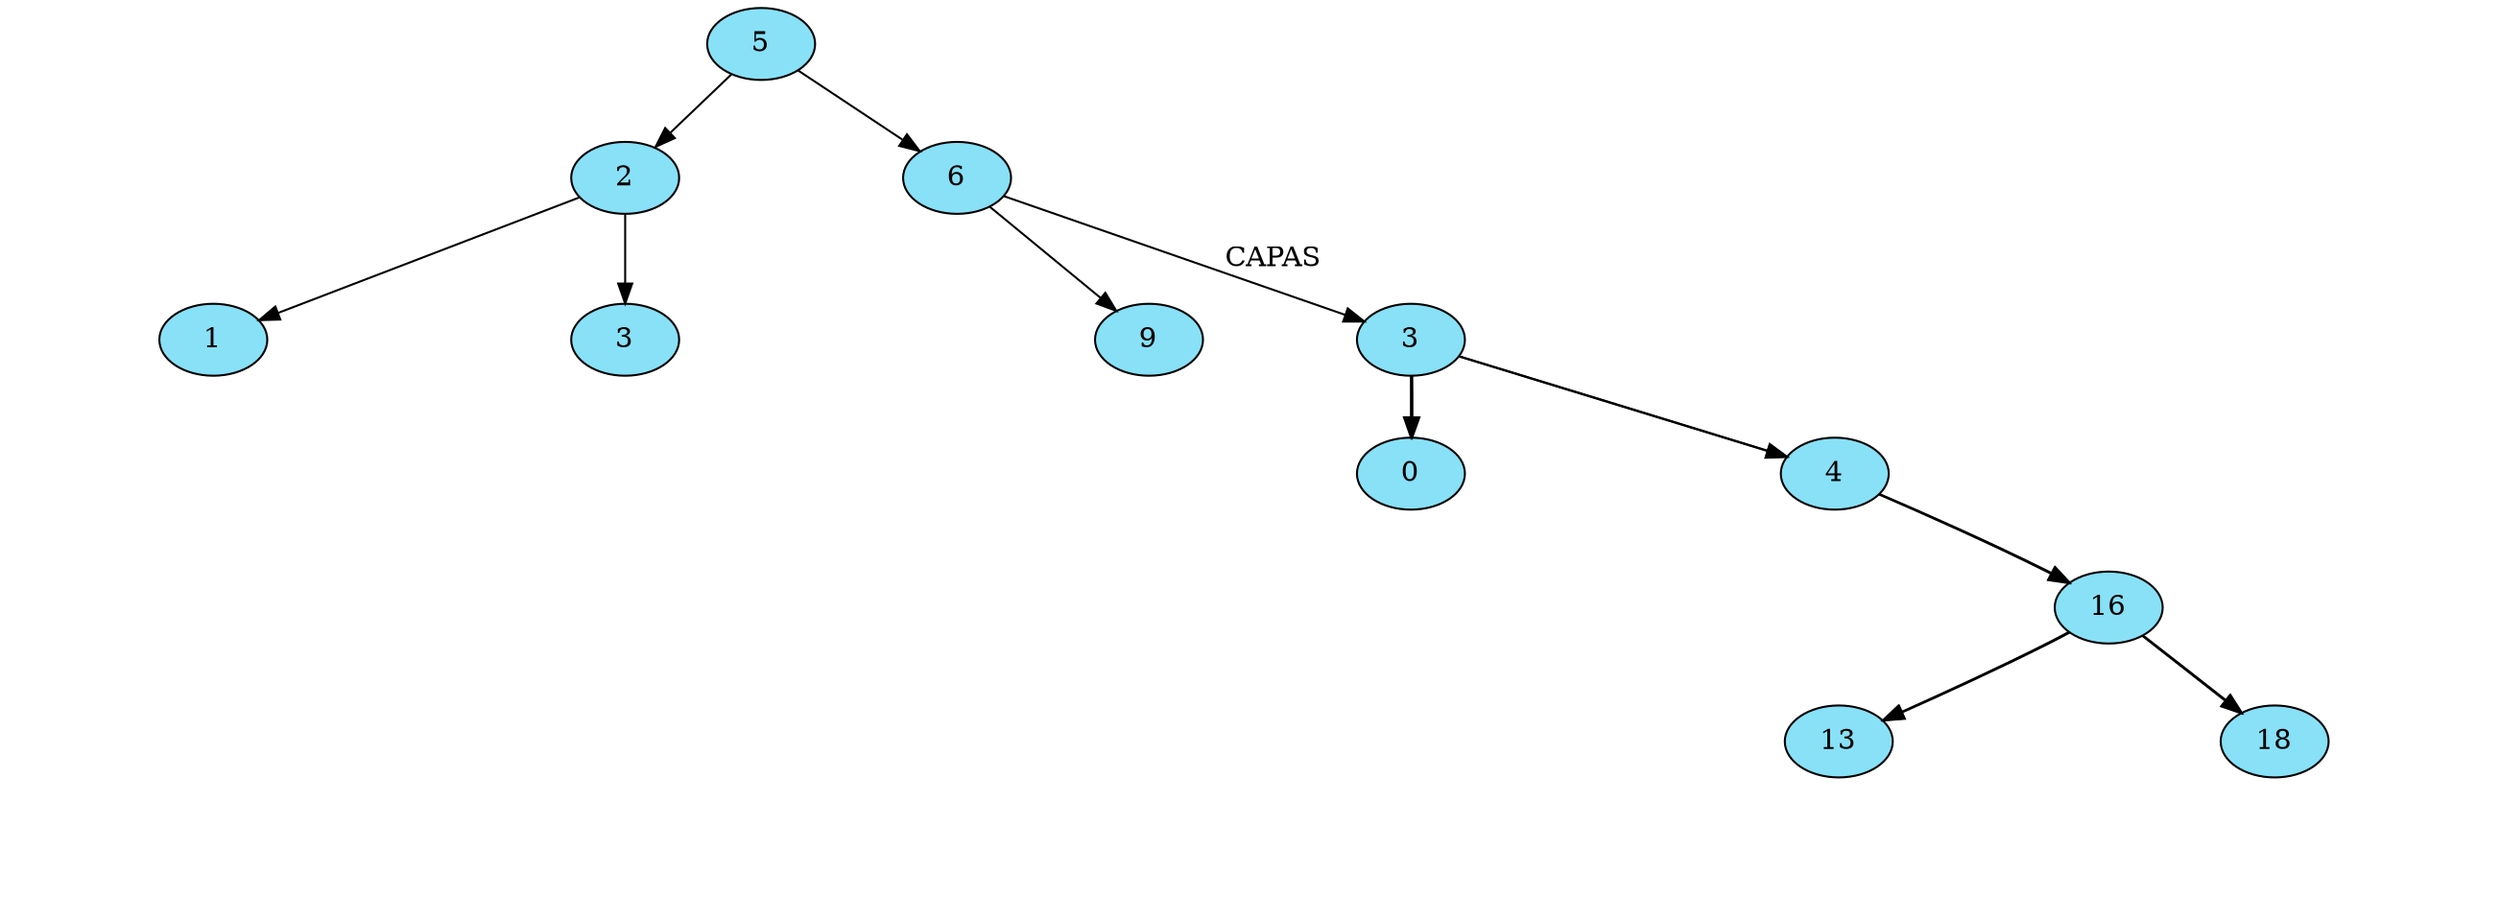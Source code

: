 digraph G {
nodesep=0; 
ranksep=0.4;
node[style = filled fillcolor="#88E1F7"];
	NodoAVL5[ label="5"  ];
	NodoAVL2[ label="2"];
NodoAVL5->NodoAVL2
	NodoAVL2[ label="2"  ];
	NodoAVL1[ label="1"];
NodoAVL2->NodoAVL1
Invisible219936980[style=invis];
NodoAVL1-> Invisible219936980[arrowsize=0 style= invisible] 
Invisible219936980[style=invis];
NodoAVL1-> Invisible219936980[arrowsize=0 style= invisible] 
	NodoAVL2[ label="2"];
	NodoAVL3[ label="3" ];
NodoAVL2->NodoAVL3
Invisible419326396[style=invis];
NodoAVL3-> Invisible419326396[arrowsize=0 style= invisible] 
Invisible419326396[style=invis];
NodoAVL3-> Invisible419326396[arrowsize=0 style= invisible] 
	NodoAVL5[ label="5"];
	NodoAVL6[ label="6" ];
NodoAVL5->NodoAVL6
Invisible759326409[style=invis];
NodoAVL6-> Invisible759326409[arrowsize=0 style= invisible] 
	NodoAVL6[ label="6"];
	NodoAVL9[ label="9" ];
NodoAVL6->NodoAVL9
Invisible697067219[style=invis];
NodoAVL9-> Invisible697067219[arrowsize=0 style= invisible] 
Invisible697067219[style=invis];
NodoAVL9-> Invisible697067219[arrowsize=0 style= invisible] 
	NodoABB3[ label="3"  ];
	NodoABB0[ label="0"];
NodoABB3->NodoABB0
Invisible744407800[style=invis];
NodoABB0-> Invisible744407800[arrowsize=0 style= invisible] 
Invisible744407800[style=invis];
NodoABB0-> Invisible744407800[arrowsize=0 style= invisible] 
	NodoABB3[ label="3"];
	NodoABB4[ label="4" ];
NodoABB3->NodoABB4
Invisible1152943983[style=invis];
NodoABB4-> Invisible1152943983[arrowsize=0 style= invisible] 
	NodoABB4[ label="4"];
	NodoABB16[ label="16" ];
NodoABB4->NodoABB16
	NodoABB16[ label="16"  ];
	NodoABB13[ label="13"];
NodoABB16->NodoABB13
Invisible1104515930[style=invis];
NodoABB13-> Invisible1104515930[arrowsize=0 style= invisible] 
Invisible1104515930[style=invis];
NodoABB13-> Invisible1104515930[arrowsize=0 style= invisible] 
	NodoABB16[ label="16"];
	NodoABB18[ label="18" ];
NodoABB16->NodoABB18
Invisible1668702467[style=invis];
NodoABB18-> Invisible1668702467[arrowsize=0 style= invisible] 
Invisible1668702467[style=invis];
NodoABB18-> Invisible1668702467[arrowsize=0 style= invisible] 
	NodoABB3[ label="3"  ];
	NodoABB0[ label="0"];
NodoABB3->NodoABB0
Invisible744407800[style=invis];
NodoABB0-> Invisible744407800[arrowsize=0 style= invisible] 
Invisible744407800[style=invis];
NodoABB0-> Invisible744407800[arrowsize=0 style= invisible] 
	NodoABB3[ label="3"];
	NodoABB4[ label="4" ];
NodoABB3->NodoABB4
Invisible1152943983[style=invis];
NodoABB4-> Invisible1152943983[arrowsize=0 style= invisible] 
	NodoABB4[ label="4"];
	NodoABB16[ label="16" ];
NodoABB4->NodoABB16
	NodoABB16[ label="16"  ];
	NodoABB13[ label="13"];
NodoABB16->NodoABB13
Invisible1104515930[style=invis];
NodoABB13-> Invisible1104515930[arrowsize=0 style= invisible] 
Invisible1104515930[style=invis];
NodoABB13-> Invisible1104515930[arrowsize=0 style= invisible] 
	NodoABB16[ label="16"];
	NodoABB18[ label="18" ];
NodoABB16->NodoABB18
Invisible1668702467[style=invis];
NodoABB18-> Invisible1668702467[arrowsize=0 style= invisible] 
Invisible1668702467[style=invis];
NodoABB18-> Invisible1668702467[arrowsize=0 style= invisible] 
NodoAVL6->NodoABB3[label="CAPAS"]
}